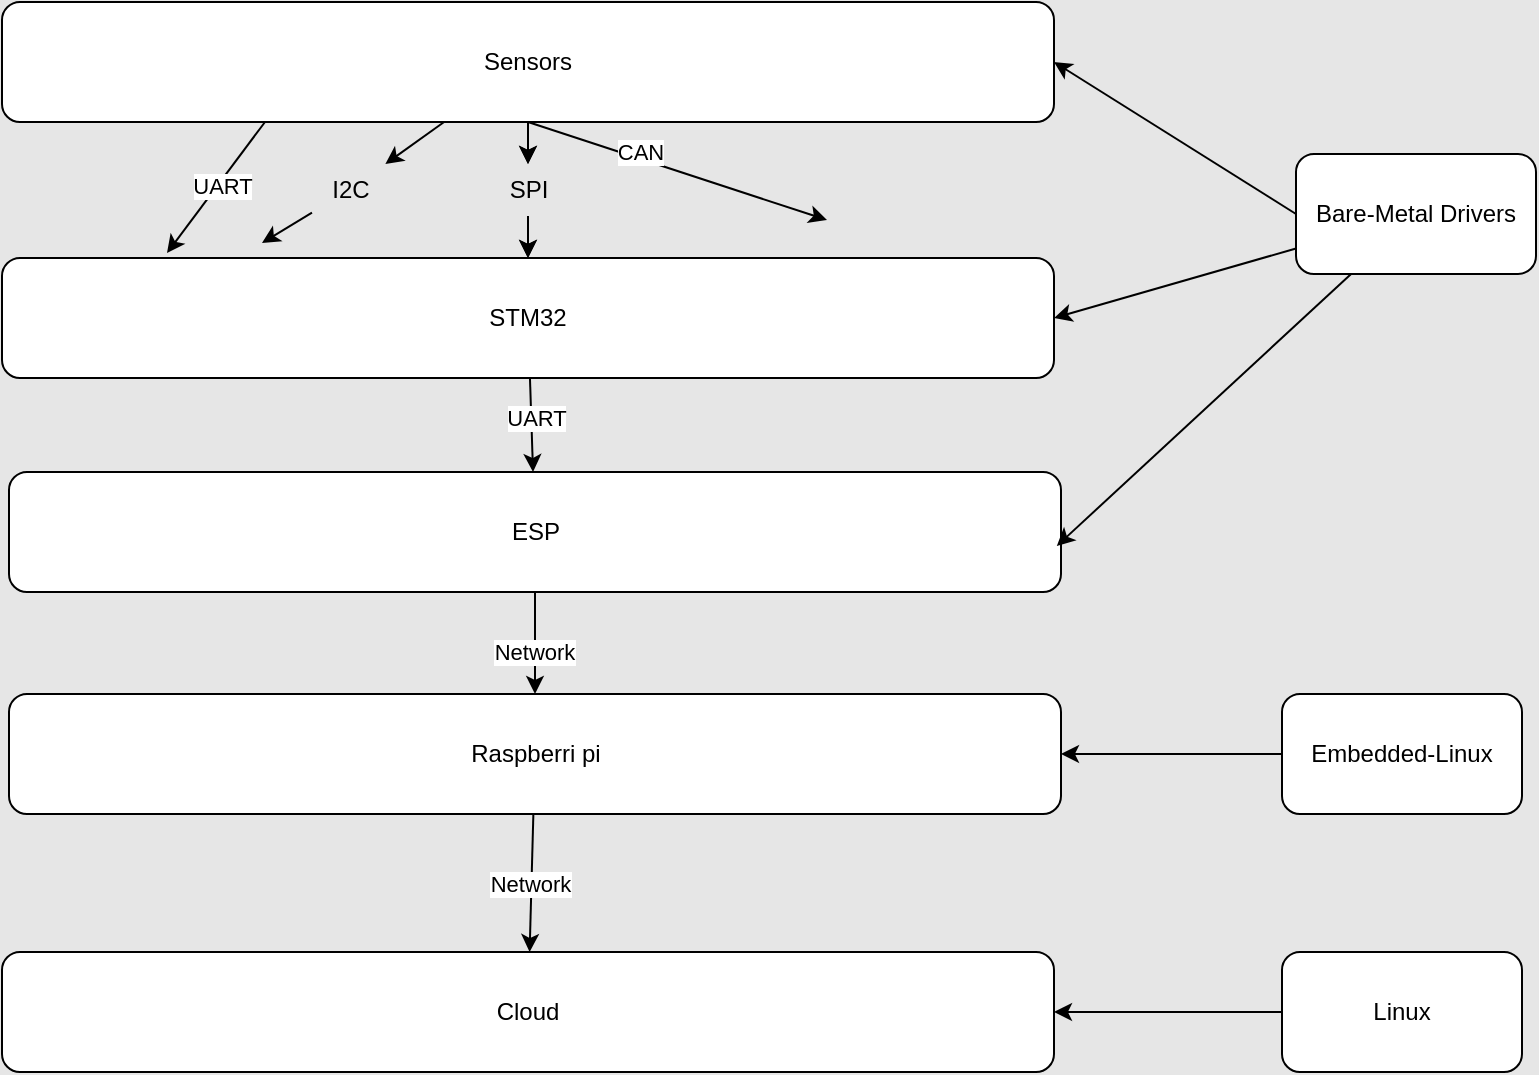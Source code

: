 <mxfile version="26.2.9">
  <diagram name="Page-1" id="ucl5LtegxKQe4qok7HW8">
    <mxGraphModel dx="1165" dy="1753" grid="0" gridSize="10" guides="1" tooltips="1" connect="1" arrows="1" fold="1" page="1" pageScale="1" pageWidth="850" pageHeight="1100" background="#E6E6E6" math="0" shadow="0">
      <root>
        <mxCell id="0" />
        <mxCell id="1" parent="0" />
        <mxCell id="uQc4Qrqvbr2JzyoQlOBS-16" value="" style="edgeStyle=none;rounded=0;orthogonalLoop=1;jettySize=auto;html=1;" edge="1" parent="1" source="uQc4Qrqvbr2JzyoQlOBS-21" target="uQc4Qrqvbr2JzyoQlOBS-11">
          <mxGeometry relative="1" as="geometry" />
        </mxCell>
        <mxCell id="uQc4Qrqvbr2JzyoQlOBS-17" style="edgeStyle=none;rounded=0;orthogonalLoop=1;jettySize=auto;html=1;" edge="1" parent="1" source="uQc4Qrqvbr2JzyoQlOBS-20">
          <mxGeometry relative="1" as="geometry">
            <mxPoint x="142" y="-475.5" as="targetPoint" />
          </mxGeometry>
        </mxCell>
        <mxCell id="uQc4Qrqvbr2JzyoQlOBS-18" value="" style="edgeStyle=none;rounded=0;orthogonalLoop=1;jettySize=auto;html=1;" edge="1" parent="1" source="uQc4Qrqvbr2JzyoQlOBS-21" target="uQc4Qrqvbr2JzyoQlOBS-11">
          <mxGeometry relative="1" as="geometry" />
        </mxCell>
        <mxCell id="uQc4Qrqvbr2JzyoQlOBS-19" style="edgeStyle=none;rounded=0;orthogonalLoop=1;jettySize=auto;html=1;exitX=0.5;exitY=1;exitDx=0;exitDy=0;" edge="1" parent="1" source="uQc4Qrqvbr2JzyoQlOBS-3">
          <mxGeometry relative="1" as="geometry">
            <mxPoint x="424.5" y="-487" as="targetPoint" />
          </mxGeometry>
        </mxCell>
        <mxCell id="uQc4Qrqvbr2JzyoQlOBS-22" value="CAN" style="edgeLabel;html=1;align=center;verticalAlign=middle;resizable=0;points=[];" vertex="1" connectable="0" parent="uQc4Qrqvbr2JzyoQlOBS-19">
          <mxGeometry x="-0.264" y="3" relative="1" as="geometry">
            <mxPoint as="offset" />
          </mxGeometry>
        </mxCell>
        <mxCell id="uQc4Qrqvbr2JzyoQlOBS-26" style="edgeStyle=none;rounded=0;orthogonalLoop=1;jettySize=auto;html=1;exitX=0.25;exitY=1;exitDx=0;exitDy=0;" edge="1" parent="1" source="uQc4Qrqvbr2JzyoQlOBS-3">
          <mxGeometry relative="1" as="geometry">
            <mxPoint x="94.5" y="-470.5" as="targetPoint" />
          </mxGeometry>
        </mxCell>
        <mxCell id="uQc4Qrqvbr2JzyoQlOBS-27" value="UART" style="edgeLabel;html=1;align=center;verticalAlign=middle;resizable=0;points=[];" vertex="1" connectable="0" parent="uQc4Qrqvbr2JzyoQlOBS-26">
          <mxGeometry x="-0.059" y="2" relative="1" as="geometry">
            <mxPoint as="offset" />
          </mxGeometry>
        </mxCell>
        <mxCell id="uQc4Qrqvbr2JzyoQlOBS-3" value="Sensors" style="rounded=1;whiteSpace=wrap;html=1;" vertex="1" parent="1">
          <mxGeometry x="12" y="-596" width="526" height="60" as="geometry" />
        </mxCell>
        <mxCell id="uQc4Qrqvbr2JzyoQlOBS-30" value="" style="edgeStyle=none;rounded=0;orthogonalLoop=1;jettySize=auto;html=1;" edge="1" parent="1" source="uQc4Qrqvbr2JzyoQlOBS-9" target="uQc4Qrqvbr2JzyoQlOBS-12">
          <mxGeometry relative="1" as="geometry" />
        </mxCell>
        <mxCell id="uQc4Qrqvbr2JzyoQlOBS-31" value="Network" style="edgeLabel;html=1;align=center;verticalAlign=middle;resizable=0;points=[];" vertex="1" connectable="0" parent="uQc4Qrqvbr2JzyoQlOBS-30">
          <mxGeometry x="0.158" y="-1" relative="1" as="geometry">
            <mxPoint as="offset" />
          </mxGeometry>
        </mxCell>
        <mxCell id="uQc4Qrqvbr2JzyoQlOBS-9" value="ESP" style="rounded=1;whiteSpace=wrap;html=1;" vertex="1" parent="1">
          <mxGeometry x="15.5" y="-361" width="526" height="60" as="geometry" />
        </mxCell>
        <mxCell id="uQc4Qrqvbr2JzyoQlOBS-10" value="Cloud" style="rounded=1;whiteSpace=wrap;html=1;" vertex="1" parent="1">
          <mxGeometry x="12" y="-121" width="526" height="60" as="geometry" />
        </mxCell>
        <mxCell id="uQc4Qrqvbr2JzyoQlOBS-28" value="" style="edgeStyle=none;rounded=0;orthogonalLoop=1;jettySize=auto;html=1;" edge="1" parent="1" source="uQc4Qrqvbr2JzyoQlOBS-11" target="uQc4Qrqvbr2JzyoQlOBS-9">
          <mxGeometry relative="1" as="geometry" />
        </mxCell>
        <mxCell id="uQc4Qrqvbr2JzyoQlOBS-29" value="UART" style="edgeLabel;html=1;align=center;verticalAlign=middle;resizable=0;points=[];" vertex="1" connectable="0" parent="uQc4Qrqvbr2JzyoQlOBS-28">
          <mxGeometry x="-0.146" y="2" relative="1" as="geometry">
            <mxPoint as="offset" />
          </mxGeometry>
        </mxCell>
        <mxCell id="uQc4Qrqvbr2JzyoQlOBS-11" value="STM32" style="rounded=1;whiteSpace=wrap;html=1;" vertex="1" parent="1">
          <mxGeometry x="12" y="-468" width="526" height="60" as="geometry" />
        </mxCell>
        <mxCell id="uQc4Qrqvbr2JzyoQlOBS-32" value="" style="edgeStyle=none;rounded=0;orthogonalLoop=1;jettySize=auto;html=1;" edge="1" parent="1" source="uQc4Qrqvbr2JzyoQlOBS-12" target="uQc4Qrqvbr2JzyoQlOBS-10">
          <mxGeometry relative="1" as="geometry" />
        </mxCell>
        <mxCell id="uQc4Qrqvbr2JzyoQlOBS-33" value="Network" style="edgeLabel;html=1;align=center;verticalAlign=middle;resizable=0;points=[];" vertex="1" connectable="0" parent="uQc4Qrqvbr2JzyoQlOBS-32">
          <mxGeometry x="0.015" y="-1" relative="1" as="geometry">
            <mxPoint as="offset" />
          </mxGeometry>
        </mxCell>
        <mxCell id="uQc4Qrqvbr2JzyoQlOBS-12" value="Raspberri pi" style="rounded=1;whiteSpace=wrap;html=1;" vertex="1" parent="1">
          <mxGeometry x="15.5" y="-250" width="526" height="60" as="geometry" />
        </mxCell>
        <mxCell id="uQc4Qrqvbr2JzyoQlOBS-23" value="" style="edgeStyle=none;rounded=0;orthogonalLoop=1;jettySize=auto;html=1;" edge="1" parent="1" source="uQc4Qrqvbr2JzyoQlOBS-3" target="uQc4Qrqvbr2JzyoQlOBS-21">
          <mxGeometry relative="1" as="geometry">
            <mxPoint x="275" y="-536" as="sourcePoint" />
            <mxPoint x="275" y="-468" as="targetPoint" />
          </mxGeometry>
        </mxCell>
        <mxCell id="uQc4Qrqvbr2JzyoQlOBS-24" value="" style="edgeStyle=none;rounded=0;orthogonalLoop=1;jettySize=auto;html=1;" edge="1" parent="1" source="uQc4Qrqvbr2JzyoQlOBS-3" target="uQc4Qrqvbr2JzyoQlOBS-21">
          <mxGeometry relative="1" as="geometry">
            <mxPoint x="275" y="-536" as="sourcePoint" />
            <mxPoint x="275" y="-468" as="targetPoint" />
          </mxGeometry>
        </mxCell>
        <mxCell id="uQc4Qrqvbr2JzyoQlOBS-21" value="SPI" style="text;html=1;align=center;verticalAlign=middle;resizable=0;points=[];autosize=1;strokeColor=none;fillColor=none;" vertex="1" parent="1">
          <mxGeometry x="256.5" y="-515" width="37" height="26" as="geometry" />
        </mxCell>
        <mxCell id="uQc4Qrqvbr2JzyoQlOBS-25" value="" style="edgeStyle=none;rounded=0;orthogonalLoop=1;jettySize=auto;html=1;" edge="1" parent="1" source="uQc4Qrqvbr2JzyoQlOBS-3" target="uQc4Qrqvbr2JzyoQlOBS-20">
          <mxGeometry relative="1" as="geometry">
            <mxPoint x="142" y="-475.5" as="targetPoint" />
            <mxPoint x="231" y="-536" as="sourcePoint" />
          </mxGeometry>
        </mxCell>
        <mxCell id="uQc4Qrqvbr2JzyoQlOBS-20" value="I2C" style="text;html=1;align=center;verticalAlign=middle;resizable=0;points=[];autosize=1;strokeColor=none;fillColor=none;" vertex="1" parent="1">
          <mxGeometry x="167" y="-515" width="37" height="26" as="geometry" />
        </mxCell>
        <mxCell id="uQc4Qrqvbr2JzyoQlOBS-36" style="edgeStyle=none;rounded=0;orthogonalLoop=1;jettySize=auto;html=1;entryX=1;entryY=0.5;entryDx=0;entryDy=0;" edge="1" parent="1" source="uQc4Qrqvbr2JzyoQlOBS-34" target="uQc4Qrqvbr2JzyoQlOBS-11">
          <mxGeometry relative="1" as="geometry" />
        </mxCell>
        <mxCell id="uQc4Qrqvbr2JzyoQlOBS-37" style="edgeStyle=none;rounded=0;orthogonalLoop=1;jettySize=auto;html=1;entryX=1;entryY=0.5;entryDx=0;entryDy=0;exitX=0;exitY=0.5;exitDx=0;exitDy=0;" edge="1" parent="1" source="uQc4Qrqvbr2JzyoQlOBS-34" target="uQc4Qrqvbr2JzyoQlOBS-3">
          <mxGeometry relative="1" as="geometry">
            <mxPoint x="639" y="-503" as="sourcePoint" />
          </mxGeometry>
        </mxCell>
        <mxCell id="uQc4Qrqvbr2JzyoQlOBS-34" value="Bare-Metal Drivers" style="whiteSpace=wrap;html=1;rounded=1;" vertex="1" parent="1">
          <mxGeometry x="659" y="-520" width="120" height="60" as="geometry" />
        </mxCell>
        <mxCell id="uQc4Qrqvbr2JzyoQlOBS-41" value="" style="edgeStyle=none;rounded=0;orthogonalLoop=1;jettySize=auto;html=1;" edge="1" parent="1" source="uQc4Qrqvbr2JzyoQlOBS-38" target="uQc4Qrqvbr2JzyoQlOBS-12">
          <mxGeometry relative="1" as="geometry" />
        </mxCell>
        <mxCell id="uQc4Qrqvbr2JzyoQlOBS-38" value="Embedded-Linux" style="whiteSpace=wrap;html=1;rounded=1;" vertex="1" parent="1">
          <mxGeometry x="652" y="-250" width="120" height="60" as="geometry" />
        </mxCell>
        <mxCell id="uQc4Qrqvbr2JzyoQlOBS-39" style="edgeStyle=none;rounded=0;orthogonalLoop=1;jettySize=auto;html=1;entryX=0.996;entryY=0.617;entryDx=0;entryDy=0;entryPerimeter=0;" edge="1" parent="1" source="uQc4Qrqvbr2JzyoQlOBS-34" target="uQc4Qrqvbr2JzyoQlOBS-9">
          <mxGeometry relative="1" as="geometry" />
        </mxCell>
        <mxCell id="uQc4Qrqvbr2JzyoQlOBS-42" style="edgeStyle=none;rounded=0;orthogonalLoop=1;jettySize=auto;html=1;" edge="1" parent="1" source="uQc4Qrqvbr2JzyoQlOBS-40" target="uQc4Qrqvbr2JzyoQlOBS-10">
          <mxGeometry relative="1" as="geometry" />
        </mxCell>
        <mxCell id="uQc4Qrqvbr2JzyoQlOBS-40" value="Linux" style="whiteSpace=wrap;html=1;rounded=1;" vertex="1" parent="1">
          <mxGeometry x="652" y="-121" width="120" height="60" as="geometry" />
        </mxCell>
      </root>
    </mxGraphModel>
  </diagram>
</mxfile>
